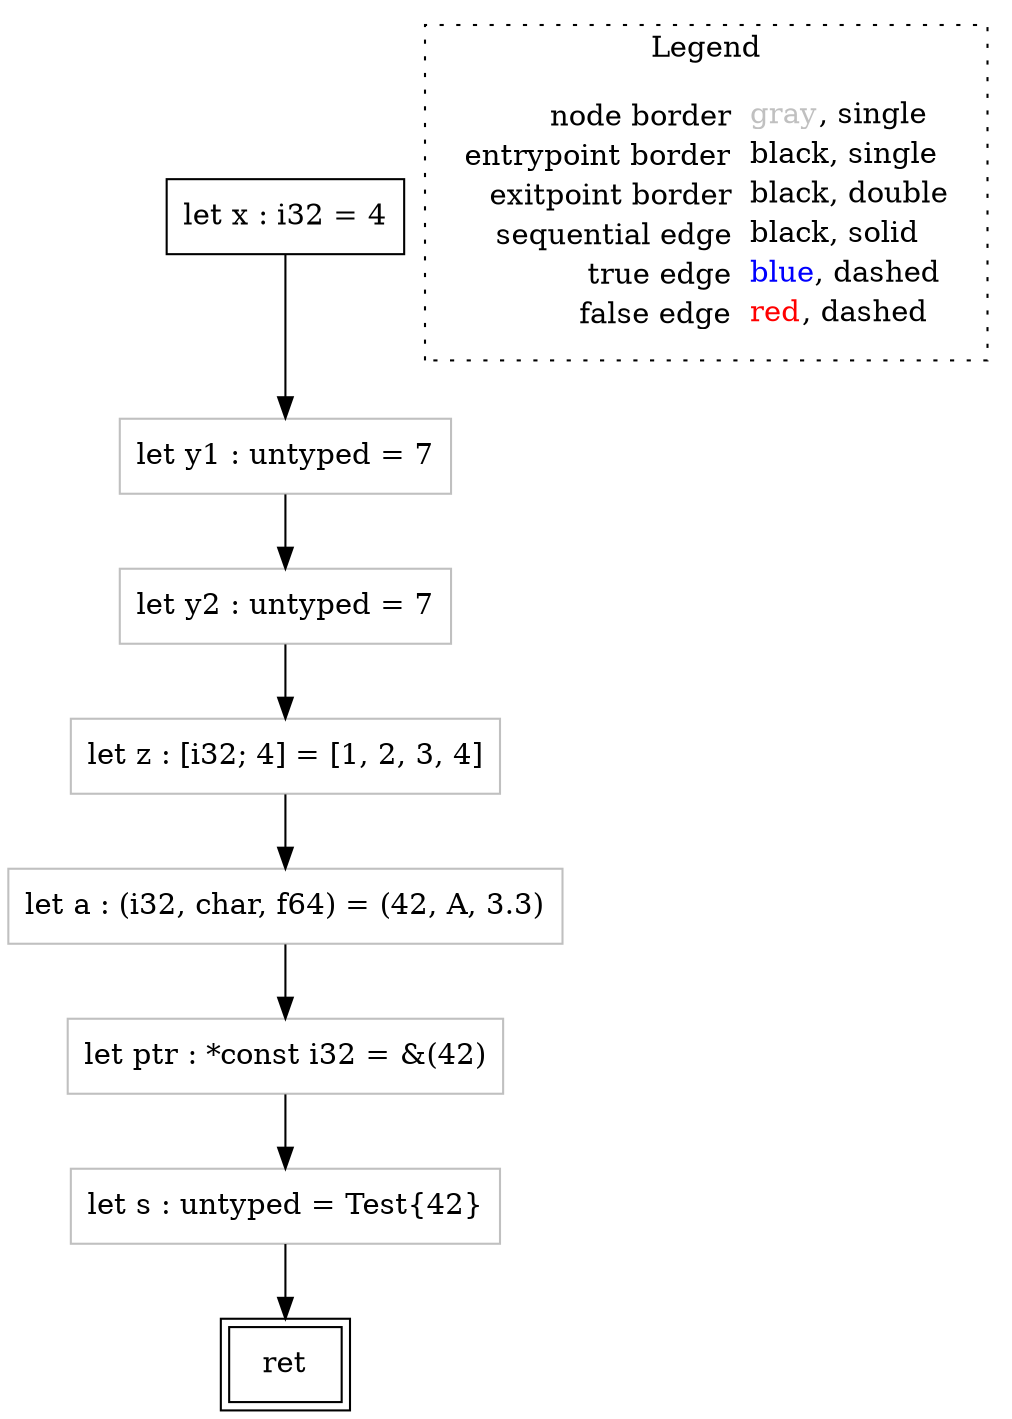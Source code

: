 digraph {
	"node0" [shape="rect",color="black",label=<let x : i32 = 4>];
	"node1" [shape="rect",color="gray",label=<let s : untyped = Test{42}>];
	"node2" [shape="rect",color="gray",label=<let ptr : *const i32 = &amp;(42)>];
	"node3" [shape="rect",color="black",peripheries="2",label=<ret>];
	"node4" [shape="rect",color="gray",label=<let y1 : untyped = 7>];
	"node5" [shape="rect",color="gray",label=<let z : [i32; 4] = [1, 2, 3, 4]>];
	"node6" [shape="rect",color="gray",label=<let y2 : untyped = 7>];
	"node7" [shape="rect",color="gray",label=<let a : (i32, char, f64) = (42, A, 3.3)>];
	"node1" -> "node3" [color="black"];
	"node2" -> "node1" [color="black"];
	"node4" -> "node6" [color="black"];
	"node5" -> "node7" [color="black"];
	"node0" -> "node4" [color="black"];
	"node6" -> "node5" [color="black"];
	"node7" -> "node2" [color="black"];
subgraph cluster_legend {
	label="Legend";
	style=dotted;
	node [shape=plaintext];
	"legend" [label=<<table border="0" cellpadding="2" cellspacing="0" cellborder="0"><tr><td align="right">node border&nbsp;</td><td align="left"><font color="gray">gray</font>, single</td></tr><tr><td align="right">entrypoint border&nbsp;</td><td align="left"><font color="black">black</font>, single</td></tr><tr><td align="right">exitpoint border&nbsp;</td><td align="left"><font color="black">black</font>, double</td></tr><tr><td align="right">sequential edge&nbsp;</td><td align="left"><font color="black">black</font>, solid</td></tr><tr><td align="right">true edge&nbsp;</td><td align="left"><font color="blue">blue</font>, dashed</td></tr><tr><td align="right">false edge&nbsp;</td><td align="left"><font color="red">red</font>, dashed</td></tr></table>>];
}

}
